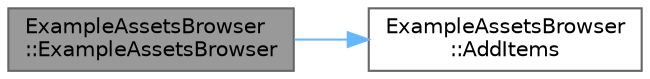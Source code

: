 digraph "ExampleAssetsBrowser::ExampleAssetsBrowser"
{
 // LATEX_PDF_SIZE
  bgcolor="transparent";
  edge [fontname=Helvetica,fontsize=10,labelfontname=Helvetica,labelfontsize=10];
  node [fontname=Helvetica,fontsize=10,shape=box,height=0.2,width=0.4];
  rankdir="LR";
  Node1 [id="Node000001",label="ExampleAssetsBrowser\l::ExampleAssetsBrowser",height=0.2,width=0.4,color="gray40", fillcolor="grey60", style="filled", fontcolor="black",tooltip=" "];
  Node1 -> Node2 [id="edge1_Node000001_Node000002",color="steelblue1",style="solid",tooltip=" "];
  Node2 [id="Node000002",label="ExampleAssetsBrowser\l::AddItems",height=0.2,width=0.4,color="grey40", fillcolor="white", style="filled",URL="$struct_example_assets_browser.html#aacdb282937b70764d61b4cf0bfc6b742",tooltip=" "];
}
